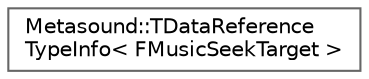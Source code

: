 digraph "Graphical Class Hierarchy"
{
 // INTERACTIVE_SVG=YES
 // LATEX_PDF_SIZE
  bgcolor="transparent";
  edge [fontname=Helvetica,fontsize=10,labelfontname=Helvetica,labelfontsize=10];
  node [fontname=Helvetica,fontsize=10,shape=box,height=0.2,width=0.4];
  rankdir="LR";
  Node0 [id="Node000000",label="Metasound::TDataReference\lTypeInfo\< FMusicSeekTarget \>",height=0.2,width=0.4,color="grey40", fillcolor="white", style="filled",URL="$d5/d06/struct_1_1Metasound_1_1TDataReferenceTypeInfo_3_01FMusicSeekTarget_01_4.html",tooltip=" "];
}
